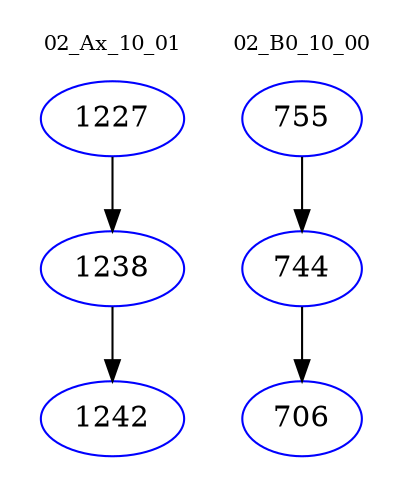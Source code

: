 digraph{
subgraph cluster_0 {
color = white
label = "02_Ax_10_01";
fontsize=10;
T0_1227 [label="1227", color="blue"]
T0_1227 -> T0_1238 [color="black"]
T0_1238 [label="1238", color="blue"]
T0_1238 -> T0_1242 [color="black"]
T0_1242 [label="1242", color="blue"]
}
subgraph cluster_1 {
color = white
label = "02_B0_10_00";
fontsize=10;
T1_755 [label="755", color="blue"]
T1_755 -> T1_744 [color="black"]
T1_744 [label="744", color="blue"]
T1_744 -> T1_706 [color="black"]
T1_706 [label="706", color="blue"]
}
}
